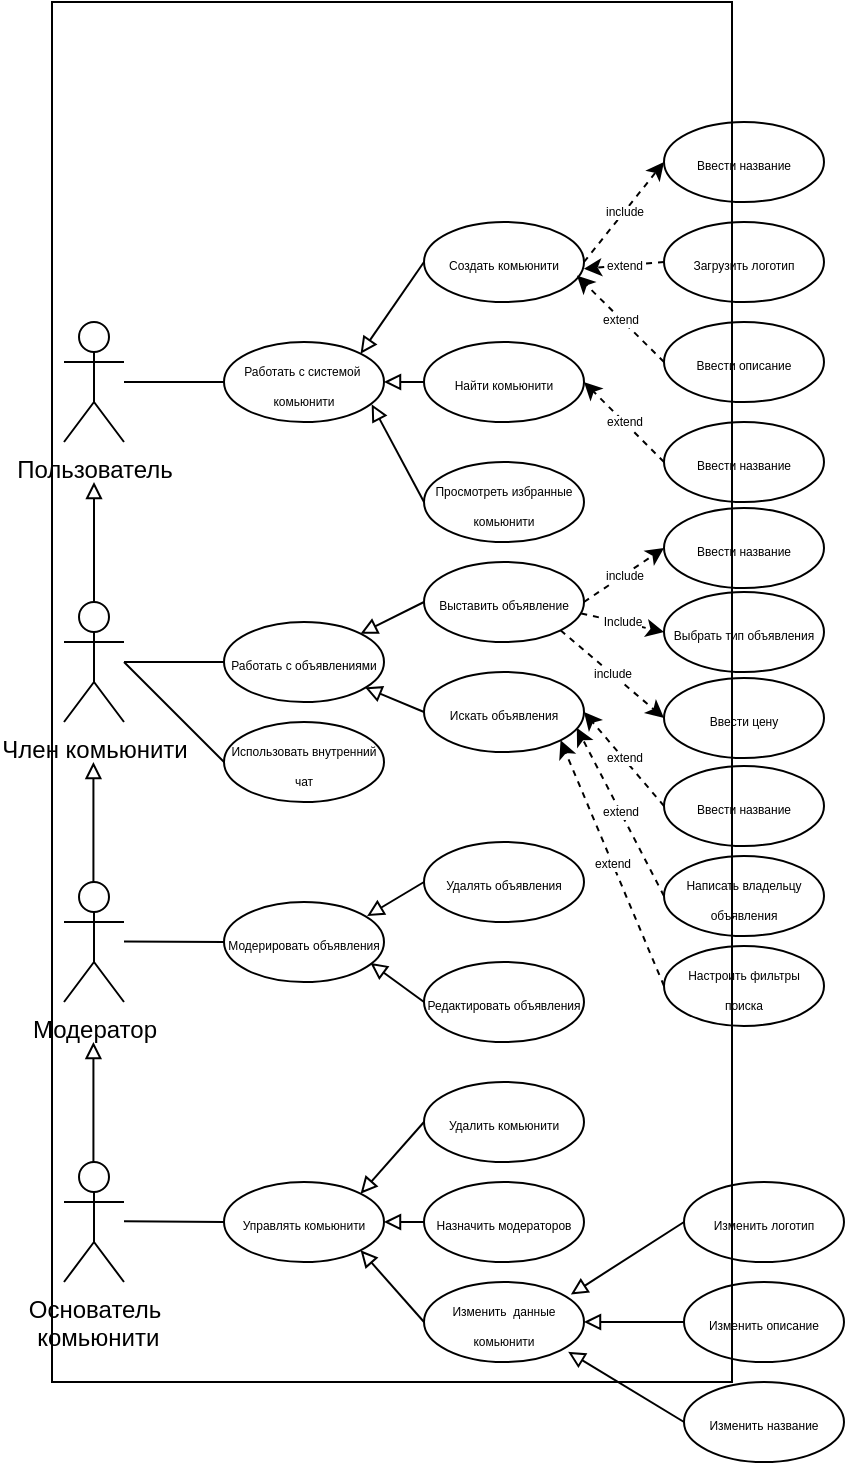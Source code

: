 <mxfile version="20.5.1" type="device"><diagram id="kxefT5yDDlYkWNhsX_Bi" name="Страница 1"><mxGraphModel dx="920" dy="470" grid="0" gridSize="10" guides="1" tooltips="1" connect="1" arrows="1" fold="1" page="1" pageScale="1" pageWidth="827" pageHeight="1169" background="#FFFFFF" math="0" shadow="0"><root><mxCell id="0"/><mxCell id="1" parent="0"/><mxCell id="GxqJ1X2z3vCM5lhnynIQ-1" value="Пользователь" style="shape=umlActor;verticalLabelPosition=bottom;verticalAlign=top;html=1;outlineConnect=0;" parent="1" vertex="1"><mxGeometry x="250" y="300" width="30" height="60" as="geometry"/></mxCell><mxCell id="GxqJ1X2z3vCM5lhnynIQ-6" value="&lt;font style=&quot;font-size: 6px;&quot;&gt;Создать комьюнити&lt;/font&gt;" style="ellipse;whiteSpace=wrap;html=1;fillColor=none;" parent="1" vertex="1"><mxGeometry x="430" y="250" width="80" height="40" as="geometry"/></mxCell><mxCell id="GxqJ1X2z3vCM5lhnynIQ-7" value="&lt;font style=&quot;font-size: 6px;&quot;&gt;Найти комьюнити&lt;/font&gt;" style="ellipse;whiteSpace=wrap;html=1;fillColor=none;" parent="1" vertex="1"><mxGeometry x="430" y="310" width="80" height="40" as="geometry"/></mxCell><mxCell id="GxqJ1X2z3vCM5lhnynIQ-8" value="&lt;font style=&quot;font-size: 6px;&quot;&gt;Просмотреть избранные комьюнити&lt;/font&gt;" style="ellipse;whiteSpace=wrap;html=1;fillColor=none;" parent="1" vertex="1"><mxGeometry x="430" y="370" width="80" height="40" as="geometry"/></mxCell><mxCell id="GxqJ1X2z3vCM5lhnynIQ-23" value="include" style="endArrow=classic;html=1;rounded=0;dashed=1;strokeColor=default;fontSize=6;entryX=0;entryY=0.5;entryDx=0;entryDy=0;" parent="1" target="GxqJ1X2z3vCM5lhnynIQ-24" edge="1"><mxGeometry width="50" height="50" relative="1" as="geometry"><mxPoint x="510" y="270" as="sourcePoint"/><mxPoint x="550" y="250" as="targetPoint"/></mxGeometry></mxCell><mxCell id="GxqJ1X2z3vCM5lhnynIQ-24" value="&lt;span style=&quot;font-size: 6px;&quot;&gt;Ввести название&lt;/span&gt;" style="ellipse;whiteSpace=wrap;html=1;fillColor=none;" parent="1" vertex="1"><mxGeometry x="550" y="200" width="80" height="40" as="geometry"/></mxCell><mxCell id="GxqJ1X2z3vCM5lhnynIQ-25" value="&lt;span style=&quot;font-size: 6px;&quot;&gt;Загрузить логотип&lt;/span&gt;" style="ellipse;whiteSpace=wrap;html=1;fillColor=none;" parent="1" vertex="1"><mxGeometry x="550" y="250" width="80" height="40" as="geometry"/></mxCell><mxCell id="GxqJ1X2z3vCM5lhnynIQ-27" value="&lt;span style=&quot;font-size: 6px;&quot;&gt;Ввести описание&lt;/span&gt;" style="ellipse;whiteSpace=wrap;html=1;fillColor=none;" parent="1" vertex="1"><mxGeometry x="550" y="300" width="80" height="40" as="geometry"/></mxCell><mxCell id="GxqJ1X2z3vCM5lhnynIQ-29" value="extend" style="endArrow=classic;html=1;rounded=0;dashed=1;strokeColor=default;fontSize=6;entryX=0.956;entryY=0.67;entryDx=0;entryDy=0;entryPerimeter=0;exitX=0;exitY=0.5;exitDx=0;exitDy=0;" parent="1" source="GxqJ1X2z3vCM5lhnynIQ-27" target="GxqJ1X2z3vCM5lhnynIQ-6" edge="1"><mxGeometry width="50" height="50" relative="1" as="geometry"><mxPoint x="540" y="350" as="sourcePoint"/><mxPoint x="580" y="330" as="targetPoint"/></mxGeometry></mxCell><mxCell id="GxqJ1X2z3vCM5lhnynIQ-30" value="extend" style="endArrow=classic;html=1;rounded=0;dashed=1;strokeColor=default;fontSize=6;exitX=0;exitY=0.5;exitDx=0;exitDy=0;entryX=0.999;entryY=0.584;entryDx=0;entryDy=0;entryPerimeter=0;" parent="1" source="GxqJ1X2z3vCM5lhnynIQ-25" target="GxqJ1X2z3vCM5lhnynIQ-6" edge="1"><mxGeometry width="50" height="50" relative="1" as="geometry"><mxPoint x="530" y="290" as="sourcePoint"/><mxPoint x="570" y="270" as="targetPoint"/></mxGeometry></mxCell><mxCell id="GxqJ1X2z3vCM5lhnynIQ-31" value="&lt;span style=&quot;font-size: 6px;&quot;&gt;Ввести название&lt;/span&gt;" style="ellipse;whiteSpace=wrap;html=1;fillColor=none;" parent="1" vertex="1"><mxGeometry x="550" y="350" width="80" height="40" as="geometry"/></mxCell><mxCell id="GxqJ1X2z3vCM5lhnynIQ-32" value="extend" style="endArrow=classic;html=1;rounded=0;dashed=1;strokeColor=default;fontSize=6;entryX=1;entryY=0.5;entryDx=0;entryDy=0;exitX=0;exitY=0.5;exitDx=0;exitDy=0;" parent="1" source="GxqJ1X2z3vCM5lhnynIQ-31" target="GxqJ1X2z3vCM5lhnynIQ-7" edge="1"><mxGeometry width="50" height="50" relative="1" as="geometry"><mxPoint x="530" y="370" as="sourcePoint"/><mxPoint x="486.48" y="326.8" as="targetPoint"/></mxGeometry></mxCell><mxCell id="GxqJ1X2z3vCM5lhnynIQ-33" value="Член комьюнити" style="shape=umlActor;verticalLabelPosition=bottom;verticalAlign=top;html=1;outlineConnect=0;" parent="1" vertex="1"><mxGeometry x="250" y="440" width="30" height="60" as="geometry"/></mxCell><mxCell id="GxqJ1X2z3vCM5lhnynIQ-35" value="" style="endArrow=block;html=1;rounded=0;strokeColor=default;fontSize=6;endFill=0;exitX=0.5;exitY=0;exitDx=0;exitDy=0;exitPerimeter=0;" parent="1" source="GxqJ1X2z3vCM5lhnynIQ-33" edge="1"><mxGeometry width="50" height="50" relative="1" as="geometry"><mxPoint x="270" y="450" as="sourcePoint"/><mxPoint x="265" y="380" as="targetPoint"/></mxGeometry></mxCell><mxCell id="GxqJ1X2z3vCM5lhnynIQ-36" value="&lt;font style=&quot;font-size: 6px;&quot;&gt;Работать с объявлениями&lt;/font&gt;" style="ellipse;whiteSpace=wrap;html=1;fillColor=none;" parent="1" vertex="1"><mxGeometry x="330" y="450" width="80" height="40" as="geometry"/></mxCell><mxCell id="GxqJ1X2z3vCM5lhnynIQ-38" value="&lt;font style=&quot;font-size: 6px;&quot;&gt;Искать объявления&lt;/font&gt;" style="ellipse;whiteSpace=wrap;html=1;fillColor=none;" parent="1" vertex="1"><mxGeometry x="430" y="475" width="80" height="40" as="geometry"/></mxCell><mxCell id="GxqJ1X2z3vCM5lhnynIQ-39" value="&lt;span style=&quot;font-size: 6px;&quot;&gt;Выставить объявление&lt;/span&gt;" style="ellipse;whiteSpace=wrap;html=1;fillColor=none;" parent="1" vertex="1"><mxGeometry x="430" y="420" width="80" height="40" as="geometry"/></mxCell><mxCell id="GxqJ1X2z3vCM5lhnynIQ-40" value="" style="endArrow=none;html=1;rounded=0;strokeColor=default;fontSize=6;entryX=0;entryY=0.5;entryDx=0;entryDy=0;" parent="1" source="GxqJ1X2z3vCM5lhnynIQ-33" target="GxqJ1X2z3vCM5lhnynIQ-36" edge="1"><mxGeometry width="50" height="50" relative="1" as="geometry"><mxPoint x="300" y="470" as="sourcePoint"/><mxPoint x="400" y="370" as="targetPoint"/></mxGeometry></mxCell><mxCell id="GxqJ1X2z3vCM5lhnynIQ-41" value="" style="endArrow=block;html=1;rounded=0;strokeColor=default;fontSize=6;endFill=0;exitX=0;exitY=0.5;exitDx=0;exitDy=0;entryX=0.881;entryY=0.817;entryDx=0;entryDy=0;entryPerimeter=0;" parent="1" source="GxqJ1X2z3vCM5lhnynIQ-38" target="GxqJ1X2z3vCM5lhnynIQ-36" edge="1"><mxGeometry width="50" height="50" relative="1" as="geometry"><mxPoint x="470" y="510" as="sourcePoint"/><mxPoint x="400" y="480" as="targetPoint"/></mxGeometry></mxCell><mxCell id="GxqJ1X2z3vCM5lhnynIQ-42" value="" style="endArrow=block;html=1;rounded=0;strokeColor=default;fontSize=6;endFill=0;exitX=0;exitY=0.5;exitDx=0;exitDy=0;" parent="1" source="GxqJ1X2z3vCM5lhnynIQ-39" target="GxqJ1X2z3vCM5lhnynIQ-36" edge="1"><mxGeometry width="50" height="50" relative="1" as="geometry"><mxPoint x="470" y="560" as="sourcePoint"/><mxPoint x="450.0" y="530" as="targetPoint"/></mxGeometry></mxCell><mxCell id="GxqJ1X2z3vCM5lhnynIQ-47" value="&lt;span style=&quot;font-size: 6px;&quot;&gt;Ввести название&lt;/span&gt;" style="ellipse;whiteSpace=wrap;html=1;fillColor=none;" parent="1" vertex="1"><mxGeometry x="550" y="522" width="80" height="40" as="geometry"/></mxCell><mxCell id="GxqJ1X2z3vCM5lhnynIQ-49" value="extend" style="endArrow=classic;html=1;rounded=0;dashed=1;strokeColor=default;fontSize=6;exitX=0;exitY=0.5;exitDx=0;exitDy=0;entryX=1;entryY=0.5;entryDx=0;entryDy=0;" parent="1" source="GxqJ1X2z3vCM5lhnynIQ-47" target="GxqJ1X2z3vCM5lhnynIQ-38" edge="1"><mxGeometry width="50" height="50" relative="1" as="geometry"><mxPoint x="560" y="490" as="sourcePoint"/><mxPoint x="515" y="503" as="targetPoint"/></mxGeometry></mxCell><mxCell id="GxqJ1X2z3vCM5lhnynIQ-51" value="&lt;span style=&quot;font-size: 6px;&quot;&gt;Написать владельцу объявления&lt;/span&gt;" style="ellipse;whiteSpace=wrap;html=1;fillColor=none;" parent="1" vertex="1"><mxGeometry x="550" y="567" width="80" height="40" as="geometry"/></mxCell><mxCell id="GxqJ1X2z3vCM5lhnynIQ-54" value="extend" style="endArrow=classic;html=1;rounded=0;dashed=1;strokeColor=default;fontSize=6;exitX=0;exitY=0.5;exitDx=0;exitDy=0;entryX=0.955;entryY=0.698;entryDx=0;entryDy=0;entryPerimeter=0;" parent="1" source="GxqJ1X2z3vCM5lhnynIQ-51" target="GxqJ1X2z3vCM5lhnynIQ-38" edge="1"><mxGeometry width="50" height="50" relative="1" as="geometry"><mxPoint x="530" y="550" as="sourcePoint"/><mxPoint x="490" y="580" as="targetPoint"/></mxGeometry></mxCell><mxCell id="GxqJ1X2z3vCM5lhnynIQ-56" value="&lt;font style=&quot;font-size: 6px;&quot;&gt;Использовать внутренний чат&lt;/font&gt;" style="ellipse;whiteSpace=wrap;html=1;fillColor=none;" parent="1" vertex="1"><mxGeometry x="330" y="500" width="80" height="40" as="geometry"/></mxCell><mxCell id="GxqJ1X2z3vCM5lhnynIQ-57" value="" style="endArrow=none;html=1;rounded=0;strokeColor=default;fontSize=6;entryX=0;entryY=0.5;entryDx=0;entryDy=0;" parent="1" target="GxqJ1X2z3vCM5lhnynIQ-56" edge="1"><mxGeometry width="50" height="50" relative="1" as="geometry"><mxPoint x="280" y="470" as="sourcePoint"/><mxPoint x="360" y="480" as="targetPoint"/></mxGeometry></mxCell><mxCell id="GxqJ1X2z3vCM5lhnynIQ-58" value="Модератор" style="shape=umlActor;verticalLabelPosition=bottom;verticalAlign=top;html=1;outlineConnect=0;" parent="1" vertex="1"><mxGeometry x="250" y="580" width="30" height="60" as="geometry"/></mxCell><mxCell id="GxqJ1X2z3vCM5lhnynIQ-62" value="&lt;span style=&quot;font-size: 6px;&quot;&gt;Модерировать объявления&lt;/span&gt;" style="ellipse;whiteSpace=wrap;html=1;fillColor=none;" parent="1" vertex="1"><mxGeometry x="330" y="590" width="80" height="40" as="geometry"/></mxCell><mxCell id="GxqJ1X2z3vCM5lhnynIQ-63" value="" style="endArrow=none;html=1;rounded=0;strokeColor=default;fontSize=6;" parent="1" edge="1"><mxGeometry width="50" height="50" relative="1" as="geometry"><mxPoint x="280" y="609.71" as="sourcePoint"/><mxPoint x="330" y="610" as="targetPoint"/><Array as="points"/></mxGeometry></mxCell><mxCell id="GxqJ1X2z3vCM5lhnynIQ-64" value="&lt;span style=&quot;font-size: 6px;&quot;&gt;Удалять объявления&lt;/span&gt;" style="ellipse;whiteSpace=wrap;html=1;fillColor=none;" parent="1" vertex="1"><mxGeometry x="430" y="560" width="80" height="40" as="geometry"/></mxCell><mxCell id="GxqJ1X2z3vCM5lhnynIQ-65" value="&lt;span style=&quot;font-size: 6px;&quot;&gt;Редактировать объявления&lt;/span&gt;" style="ellipse;whiteSpace=wrap;html=1;fillColor=none;" parent="1" vertex="1"><mxGeometry x="430" y="620" width="80" height="40" as="geometry"/></mxCell><mxCell id="GxqJ1X2z3vCM5lhnynIQ-66" value="" style="endArrow=block;html=1;rounded=0;strokeColor=default;fontSize=6;endFill=0;exitX=0;exitY=0.5;exitDx=0;exitDy=0;entryX=0.894;entryY=0.176;entryDx=0;entryDy=0;entryPerimeter=0;" parent="1" source="GxqJ1X2z3vCM5lhnynIQ-64" target="GxqJ1X2z3vCM5lhnynIQ-62" edge="1"><mxGeometry width="50" height="50" relative="1" as="geometry"><mxPoint x="420" y="582.32" as="sourcePoint"/><mxPoint x="390.48" y="565.0" as="targetPoint"/></mxGeometry></mxCell><mxCell id="GxqJ1X2z3vCM5lhnynIQ-67" value="" style="endArrow=block;html=1;rounded=0;strokeColor=default;fontSize=6;endFill=0;exitX=0;exitY=0.5;exitDx=0;exitDy=0;entryX=0.915;entryY=0.762;entryDx=0;entryDy=0;entryPerimeter=0;" parent="1" source="GxqJ1X2z3vCM5lhnynIQ-65" target="GxqJ1X2z3vCM5lhnynIQ-62" edge="1"><mxGeometry width="50" height="50" relative="1" as="geometry"><mxPoint x="420" y="637.32" as="sourcePoint"/><mxPoint x="390.48" y="620.0" as="targetPoint"/></mxGeometry></mxCell><mxCell id="GxqJ1X2z3vCM5lhnynIQ-70" value="" style="endArrow=block;html=1;rounded=0;strokeColor=default;fontSize=6;endFill=0;exitX=0.5;exitY=0;exitDx=0;exitDy=0;exitPerimeter=0;" parent="1" edge="1"><mxGeometry width="50" height="50" relative="1" as="geometry"><mxPoint x="264.71" y="580" as="sourcePoint"/><mxPoint x="264.71" y="520" as="targetPoint"/></mxGeometry></mxCell><mxCell id="GxqJ1X2z3vCM5lhnynIQ-72" value="" style="rounded=0;whiteSpace=wrap;html=1;fontSize=6;fillColor=none;" parent="1" vertex="1"><mxGeometry x="244" y="140" width="340" height="690" as="geometry"/></mxCell><mxCell id="GxqJ1X2z3vCM5lhnynIQ-74" value="&lt;font style=&quot;font-size: 6px;&quot;&gt;Работать с системой&amp;nbsp; комьюнити&lt;/font&gt;" style="ellipse;whiteSpace=wrap;html=1;fillColor=none;" parent="1" vertex="1"><mxGeometry x="330" y="310" width="80" height="40" as="geometry"/></mxCell><mxCell id="GxqJ1X2z3vCM5lhnynIQ-77" value="" style="endArrow=none;html=1;rounded=0;fontSize=6;exitX=0;exitY=0.5;exitDx=0;exitDy=0;" parent="1" source="GxqJ1X2z3vCM5lhnynIQ-74" edge="1"><mxGeometry width="50" height="50" relative="1" as="geometry"><mxPoint x="370" y="310.0" as="sourcePoint"/><mxPoint x="280" y="330.0" as="targetPoint"/></mxGeometry></mxCell><mxCell id="GxqJ1X2z3vCM5lhnynIQ-78" value="" style="endArrow=block;html=1;rounded=0;strokeColor=default;fontSize=6;endFill=0;exitX=0;exitY=0.5;exitDx=0;exitDy=0;entryX=1;entryY=0;entryDx=0;entryDy=0;" parent="1" source="GxqJ1X2z3vCM5lhnynIQ-6" target="GxqJ1X2z3vCM5lhnynIQ-74" edge="1"><mxGeometry width="50" height="50" relative="1" as="geometry"><mxPoint x="425.55" y="274.06" as="sourcePoint"/><mxPoint x="393.997" y="290.0" as="targetPoint"/></mxGeometry></mxCell><mxCell id="GxqJ1X2z3vCM5lhnynIQ-79" value="" style="endArrow=block;html=1;rounded=0;strokeColor=default;fontSize=6;endFill=0;exitX=0;exitY=0.5;exitDx=0;exitDy=0;entryX=1;entryY=0.5;entryDx=0;entryDy=0;" parent="1" source="GxqJ1X2z3vCM5lhnynIQ-7" target="GxqJ1X2z3vCM5lhnynIQ-74" edge="1"><mxGeometry width="50" height="50" relative="1" as="geometry"><mxPoint x="401.72" y="364.14" as="sourcePoint"/><mxPoint x="370.004" y="409.998" as="targetPoint"/></mxGeometry></mxCell><mxCell id="GxqJ1X2z3vCM5lhnynIQ-80" value="" style="endArrow=block;html=1;rounded=0;strokeColor=default;fontSize=6;endFill=0;exitX=0;exitY=0.5;exitDx=0;exitDy=0;entryX=0.923;entryY=0.779;entryDx=0;entryDy=0;entryPerimeter=0;" parent="1" source="GxqJ1X2z3vCM5lhnynIQ-8" target="GxqJ1X2z3vCM5lhnynIQ-74" edge="1"><mxGeometry width="50" height="50" relative="1" as="geometry"><mxPoint x="440" y="340" as="sourcePoint"/><mxPoint x="420" y="340" as="targetPoint"/></mxGeometry></mxCell><mxCell id="GxqJ1X2z3vCM5lhnynIQ-81" value="Основатель&lt;br&gt;&amp;nbsp;комьюнити" style="shape=umlActor;verticalLabelPosition=bottom;verticalAlign=top;html=1;outlineConnect=0;" parent="1" vertex="1"><mxGeometry x="250" y="720" width="30" height="60" as="geometry"/></mxCell><mxCell id="GxqJ1X2z3vCM5lhnynIQ-83" value="&lt;span style=&quot;font-size: 6px;&quot;&gt;Управлять комьюнити&lt;/span&gt;" style="ellipse;whiteSpace=wrap;html=1;fillColor=none;" parent="1" vertex="1"><mxGeometry x="330" y="730" width="80" height="40" as="geometry"/></mxCell><mxCell id="GxqJ1X2z3vCM5lhnynIQ-84" value="" style="endArrow=none;html=1;rounded=0;strokeColor=default;fontSize=6;" parent="1" edge="1"><mxGeometry width="50" height="50" relative="1" as="geometry"><mxPoint x="280" y="749.66" as="sourcePoint"/><mxPoint x="330" y="749.95" as="targetPoint"/><Array as="points"/></mxGeometry></mxCell><mxCell id="GxqJ1X2z3vCM5lhnynIQ-85" value="&lt;span style=&quot;font-size: 6px;&quot;&gt;Удалить комьюнити&lt;/span&gt;" style="ellipse;whiteSpace=wrap;html=1;fillColor=none;" parent="1" vertex="1"><mxGeometry x="430" y="680" width="80" height="40" as="geometry"/></mxCell><mxCell id="GxqJ1X2z3vCM5lhnynIQ-86" value="&lt;span style=&quot;font-size: 6px;&quot;&gt;Назначить модераторов&lt;/span&gt;" style="ellipse;whiteSpace=wrap;html=1;fillColor=none;" parent="1" vertex="1"><mxGeometry x="430" y="730" width="80" height="40" as="geometry"/></mxCell><mxCell id="GxqJ1X2z3vCM5lhnynIQ-87" value="&lt;span style=&quot;font-size: 6px;&quot;&gt;Изменить&amp;nbsp; данные комьюнити&lt;/span&gt;" style="ellipse;whiteSpace=wrap;html=1;fillColor=none;" parent="1" vertex="1"><mxGeometry x="430" y="780" width="80" height="40" as="geometry"/></mxCell><mxCell id="GxqJ1X2z3vCM5lhnynIQ-88" value="" style="endArrow=block;html=1;rounded=0;strokeColor=default;fontSize=6;endFill=0;exitX=0;exitY=0.5;exitDx=0;exitDy=0;entryX=1;entryY=0;entryDx=0;entryDy=0;" parent="1" source="GxqJ1X2z3vCM5lhnynIQ-85" target="GxqJ1X2z3vCM5lhnynIQ-83" edge="1"><mxGeometry width="50" height="50" relative="1" as="geometry"><mxPoint x="418.48" y="702.96" as="sourcePoint"/><mxPoint x="390" y="720.0" as="targetPoint"/></mxGeometry></mxCell><mxCell id="GxqJ1X2z3vCM5lhnynIQ-89" value="" style="endArrow=block;html=1;rounded=0;strokeColor=default;fontSize=6;endFill=0;exitX=0;exitY=0.5;exitDx=0;exitDy=0;entryX=1;entryY=0.5;entryDx=0;entryDy=0;" parent="1" source="GxqJ1X2z3vCM5lhnynIQ-86" target="GxqJ1X2z3vCM5lhnynIQ-83" edge="1"><mxGeometry width="50" height="50" relative="1" as="geometry"><mxPoint x="440" y="710" as="sourcePoint"/><mxPoint x="408.284" y="745.858" as="targetPoint"/></mxGeometry></mxCell><mxCell id="GxqJ1X2z3vCM5lhnynIQ-90" value="" style="endArrow=block;html=1;rounded=0;strokeColor=default;fontSize=6;endFill=0;exitX=0;exitY=0.5;exitDx=0;exitDy=0;entryX=1;entryY=1;entryDx=0;entryDy=0;" parent="1" source="GxqJ1X2z3vCM5lhnynIQ-87" target="GxqJ1X2z3vCM5lhnynIQ-83" edge="1"><mxGeometry width="50" height="50" relative="1" as="geometry"><mxPoint x="440" y="760" as="sourcePoint"/><mxPoint x="420.0" y="760" as="targetPoint"/></mxGeometry></mxCell><mxCell id="GxqJ1X2z3vCM5lhnynIQ-91" value="&lt;span style=&quot;font-size: 6px;&quot;&gt;Изменить&lt;/span&gt;&lt;span style=&quot;font-size: 6px;&quot;&gt;&amp;nbsp;логотип&lt;/span&gt;" style="ellipse;whiteSpace=wrap;html=1;fillColor=none;" parent="1" vertex="1"><mxGeometry x="560" y="730" width="80" height="40" as="geometry"/></mxCell><mxCell id="GxqJ1X2z3vCM5lhnynIQ-92" value="&lt;span style=&quot;font-size: 6px;&quot;&gt;Изменить описание&lt;/span&gt;" style="ellipse;whiteSpace=wrap;html=1;fillColor=none;" parent="1" vertex="1"><mxGeometry x="560" y="780" width="80" height="40" as="geometry"/></mxCell><mxCell id="GxqJ1X2z3vCM5lhnynIQ-93" value="" style="endArrow=block;html=1;rounded=0;strokeColor=default;fontSize=6;entryX=1;entryY=0.5;entryDx=0;entryDy=0;exitX=0;exitY=0.5;exitDx=0;exitDy=0;endFill=0;" parent="1" source="GxqJ1X2z3vCM5lhnynIQ-92" target="GxqJ1X2z3vCM5lhnynIQ-87" edge="1"><mxGeometry width="50" height="50" relative="1" as="geometry"><mxPoint x="583.52" y="780" as="sourcePoint"/><mxPoint x="550" y="706.8" as="targetPoint"/></mxGeometry></mxCell><mxCell id="GxqJ1X2z3vCM5lhnynIQ-94" value="" style="endArrow=block;html=1;rounded=0;strokeColor=default;fontSize=6;exitX=0;exitY=0.5;exitDx=0;exitDy=0;entryX=0.918;entryY=0.157;entryDx=0;entryDy=0;entryPerimeter=0;endFill=0;" parent="1" source="GxqJ1X2z3vCM5lhnynIQ-91" target="GxqJ1X2z3vCM5lhnynIQ-87" edge="1"><mxGeometry width="50" height="50" relative="1" as="geometry"><mxPoint x="573.52" y="720" as="sourcePoint"/><mxPoint x="553.44" y="703.36" as="targetPoint"/></mxGeometry></mxCell><mxCell id="GxqJ1X2z3vCM5lhnynIQ-95" value="&lt;span style=&quot;font-size: 6px;&quot;&gt;Изменить&lt;/span&gt;&lt;span style=&quot;font-size: 6px;&quot;&gt;&amp;nbsp;название&lt;/span&gt;" style="ellipse;whiteSpace=wrap;html=1;fillColor=none;" parent="1" vertex="1"><mxGeometry x="560" y="830" width="80" height="40" as="geometry"/></mxCell><mxCell id="GxqJ1X2z3vCM5lhnynIQ-96" value="" style="endArrow=block;html=1;rounded=0;strokeColor=default;fontSize=6;exitX=0;exitY=0.5;exitDx=0;exitDy=0;entryX=0.901;entryY=0.872;entryDx=0;entryDy=0;entryPerimeter=0;endFill=0;" parent="1" source="GxqJ1X2z3vCM5lhnynIQ-95" target="GxqJ1X2z3vCM5lhnynIQ-87" edge="1"><mxGeometry width="50" height="50" relative="1" as="geometry"><mxPoint x="573.52" y="800" as="sourcePoint"/><mxPoint x="553.52" y="760" as="targetPoint"/></mxGeometry></mxCell><mxCell id="GxqJ1X2z3vCM5lhnynIQ-97" value="" style="endArrow=block;html=1;rounded=0;strokeColor=default;fontSize=6;endFill=0;exitX=0.5;exitY=0;exitDx=0;exitDy=0;exitPerimeter=0;" parent="1" edge="1"><mxGeometry width="50" height="50" relative="1" as="geometry"><mxPoint x="264.71" y="720" as="sourcePoint"/><mxPoint x="264.71" y="660" as="targetPoint"/></mxGeometry></mxCell><mxCell id="A-o727ZN6tZF3_7HQC3P-6" value="include" style="endArrow=classic;html=1;rounded=0;dashed=1;strokeColor=default;fontSize=6;entryX=0;entryY=0.5;entryDx=0;entryDy=0;exitX=1;exitY=0.5;exitDx=0;exitDy=0;" edge="1" parent="1" target="A-o727ZN6tZF3_7HQC3P-7" source="GxqJ1X2z3vCM5lhnynIQ-39"><mxGeometry width="50" height="50" relative="1" as="geometry"><mxPoint x="643.52" y="430" as="sourcePoint"/><mxPoint x="683.52" y="410" as="targetPoint"/></mxGeometry></mxCell><mxCell id="A-o727ZN6tZF3_7HQC3P-7" value="&lt;span style=&quot;font-size: 6px;&quot;&gt;Ввести название&lt;/span&gt;" style="ellipse;whiteSpace=wrap;html=1;fillColor=none;" vertex="1" parent="1"><mxGeometry x="550" y="393" width="80" height="40" as="geometry"/></mxCell><mxCell id="A-o727ZN6tZF3_7HQC3P-8" value="&lt;span style=&quot;font-size: 6px;&quot;&gt;Выбрать тип объявления&lt;/span&gt;" style="ellipse;whiteSpace=wrap;html=1;fillColor=none;" vertex="1" parent="1"><mxGeometry x="550" y="435" width="80" height="40" as="geometry"/></mxCell><mxCell id="A-o727ZN6tZF3_7HQC3P-9" value="&lt;span style=&quot;font-size: 6px;&quot;&gt;Ввести цену&lt;/span&gt;" style="ellipse;whiteSpace=wrap;html=1;fillColor=none;" vertex="1" parent="1"><mxGeometry x="550" y="478" width="80" height="40" as="geometry"/></mxCell><mxCell id="A-o727ZN6tZF3_7HQC3P-10" value="include" style="endArrow=classic;html=1;rounded=0;dashed=1;strokeColor=default;fontSize=6;entryX=0;entryY=0.5;entryDx=0;entryDy=0;exitX=1;exitY=1;exitDx=0;exitDy=0;" edge="1" parent="1" source="GxqJ1X2z3vCM5lhnynIQ-39" target="A-o727ZN6tZF3_7HQC3P-9"><mxGeometry width="50" height="50" relative="1" as="geometry"><mxPoint x="482" y="479" as="sourcePoint"/><mxPoint x="640" y="436.8" as="targetPoint"/></mxGeometry></mxCell><mxCell id="A-o727ZN6tZF3_7HQC3P-11" value="Include" style="endArrow=classic;html=1;rounded=0;dashed=1;strokeColor=default;fontSize=6;exitX=0.983;exitY=0.643;exitDx=0;exitDy=0;exitPerimeter=0;entryX=0;entryY=0.5;entryDx=0;entryDy=0;" edge="1" parent="1" source="GxqJ1X2z3vCM5lhnynIQ-39" target="A-o727ZN6tZF3_7HQC3P-8"><mxGeometry width="50" height="50" relative="1" as="geometry"><mxPoint x="663.52" y="450" as="sourcePoint"/><mxPoint x="692" y="476" as="targetPoint"/></mxGeometry></mxCell><mxCell id="A-o727ZN6tZF3_7HQC3P-12" value="&lt;span style=&quot;font-size: 6px;&quot;&gt;Настроить фильтры &lt;br&gt;поиска&lt;/span&gt;" style="ellipse;whiteSpace=wrap;html=1;fillColor=none;" vertex="1" parent="1"><mxGeometry x="550" y="612" width="80" height="40" as="geometry"/></mxCell><mxCell id="A-o727ZN6tZF3_7HQC3P-13" value="extend" style="endArrow=classic;html=1;rounded=0;dashed=1;strokeColor=default;fontSize=6;exitX=0;exitY=0.5;exitDx=0;exitDy=0;entryX=1;entryY=1;entryDx=0;entryDy=0;" edge="1" parent="1" source="A-o727ZN6tZF3_7HQC3P-12" target="GxqJ1X2z3vCM5lhnynIQ-38"><mxGeometry width="50" height="50" relative="1" as="geometry"><mxPoint x="591.68" y="625" as="sourcePoint"/><mxPoint x="564.0" y="608" as="targetPoint"/></mxGeometry></mxCell></root></mxGraphModel></diagram></mxfile>